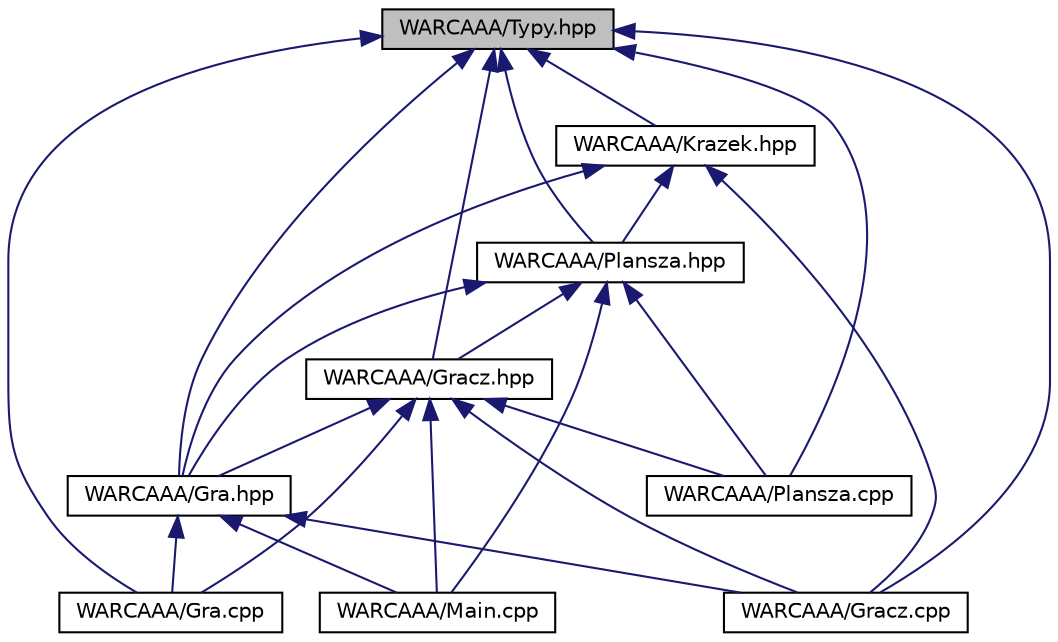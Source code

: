 digraph "WARCAAA/Typy.hpp"
{
  edge [fontname="Helvetica",fontsize="10",labelfontname="Helvetica",labelfontsize="10"];
  node [fontname="Helvetica",fontsize="10",shape=record];
  Node1 [label="WARCAAA/Typy.hpp",height=0.2,width=0.4,color="black", fillcolor="grey75", style="filled" fontcolor="black"];
  Node1 -> Node2 [dir="back",color="midnightblue",fontsize="10",style="solid"];
  Node2 [label="WARCAAA/Plansza.hpp",height=0.2,width=0.4,color="black", fillcolor="white", style="filled",URL="$_plansza_8hpp.html"];
  Node2 -> Node3 [dir="back",color="midnightblue",fontsize="10",style="solid"];
  Node3 [label="WARCAAA/Gracz.hpp",height=0.2,width=0.4,color="black", fillcolor="white", style="filled",URL="$_gracz_8hpp.html"];
  Node3 -> Node4 [dir="back",color="midnightblue",fontsize="10",style="solid"];
  Node4 [label="WARCAAA/Gra.hpp",height=0.2,width=0.4,color="black", fillcolor="white", style="filled",URL="$_gra_8hpp.html"];
  Node4 -> Node5 [dir="back",color="midnightblue",fontsize="10",style="solid"];
  Node5 [label="WARCAAA/Gra.cpp",height=0.2,width=0.4,color="black", fillcolor="white", style="filled",URL="$_gra_8cpp.html"];
  Node4 -> Node6 [dir="back",color="midnightblue",fontsize="10",style="solid"];
  Node6 [label="WARCAAA/Gracz.cpp",height=0.2,width=0.4,color="black", fillcolor="white", style="filled",URL="$_gracz_8cpp.html"];
  Node4 -> Node7 [dir="back",color="midnightblue",fontsize="10",style="solid"];
  Node7 [label="WARCAAA/Main.cpp",height=0.2,width=0.4,color="black", fillcolor="white", style="filled",URL="$_main_8cpp.html"];
  Node3 -> Node5 [dir="back",color="midnightblue",fontsize="10",style="solid"];
  Node3 -> Node6 [dir="back",color="midnightblue",fontsize="10",style="solid"];
  Node3 -> Node7 [dir="back",color="midnightblue",fontsize="10",style="solid"];
  Node3 -> Node8 [dir="back",color="midnightblue",fontsize="10",style="solid"];
  Node8 [label="WARCAAA/Plansza.cpp",height=0.2,width=0.4,color="black", fillcolor="white", style="filled",URL="$_plansza_8cpp.html"];
  Node2 -> Node4 [dir="back",color="midnightblue",fontsize="10",style="solid"];
  Node2 -> Node7 [dir="back",color="midnightblue",fontsize="10",style="solid"];
  Node2 -> Node8 [dir="back",color="midnightblue",fontsize="10",style="solid"];
  Node1 -> Node9 [dir="back",color="midnightblue",fontsize="10",style="solid"];
  Node9 [label="WARCAAA/Krazek.hpp",height=0.2,width=0.4,color="black", fillcolor="white", style="filled",URL="$_krazek_8hpp.html"];
  Node9 -> Node2 [dir="back",color="midnightblue",fontsize="10",style="solid"];
  Node9 -> Node4 [dir="back",color="midnightblue",fontsize="10",style="solid"];
  Node9 -> Node6 [dir="back",color="midnightblue",fontsize="10",style="solid"];
  Node1 -> Node3 [dir="back",color="midnightblue",fontsize="10",style="solid"];
  Node1 -> Node4 [dir="back",color="midnightblue",fontsize="10",style="solid"];
  Node1 -> Node5 [dir="back",color="midnightblue",fontsize="10",style="solid"];
  Node1 -> Node6 [dir="back",color="midnightblue",fontsize="10",style="solid"];
  Node1 -> Node8 [dir="back",color="midnightblue",fontsize="10",style="solid"];
}
